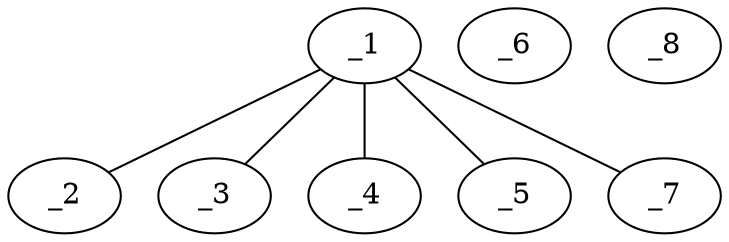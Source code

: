 graph molid630638 {
	_1	 [charge=3,
		chem=11,
		symbol="Co ",
		x="2.866",
		y=0];
	_2	 [charge=0,
		chem=4,
		symbol="N  ",
		x="3.7321",
		y="0.5"];
	_1 -- _2	 [valence=1];
	_3	 [charge=0,
		chem=4,
		symbol="N  ",
		x=2,
		y="-0.5"];
	_1 -- _3	 [valence=1];
	_4	 [charge=0,
		chem=4,
		symbol="N  ",
		x="3.7321",
		y="-0.5"];
	_1 -- _4	 [valence=1];
	_5	 [charge=0,
		chem=4,
		symbol="N  ",
		x="2.866",
		y=1];
	_1 -- _5	 [valence=1];
	_7	 [charge=0,
		chem=4,
		symbol="N  ",
		x=2,
		y="0.5"];
	_1 -- _7	 [valence=1];
	_6	 [charge="-1",
		chem=22,
		symbol="F  ",
		x="2.866",
		y="-1"];
	_8	 [charge="-1",
		chem=21,
		symbol="I  ",
		x="5.7321",
		y=0];
}
